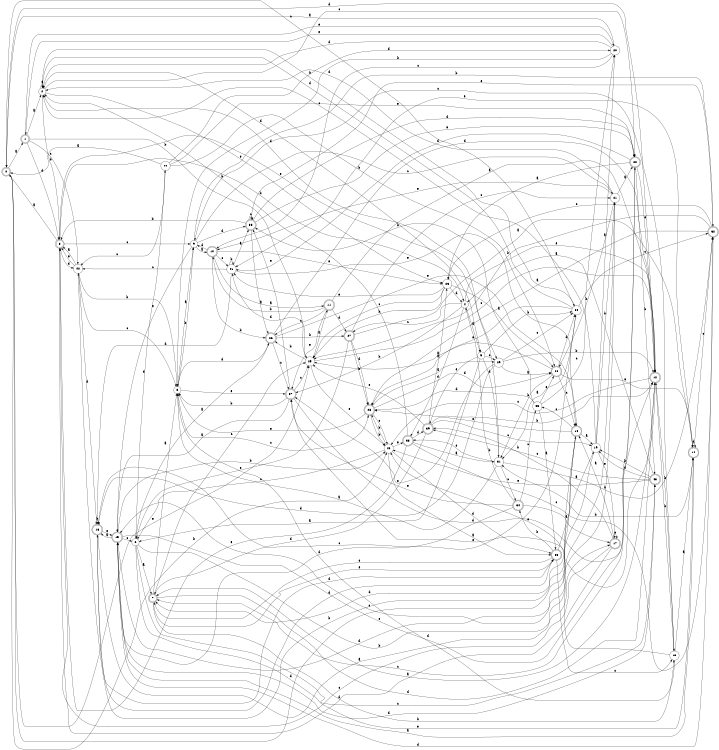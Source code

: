 digraph n36_5 {
__start0 [label="" shape="none"];

rankdir=LR;
size="8,5";

s0 [style="rounded,filled", color="black", fillcolor="white" shape="doublecircle", label="0"];
s1 [style="rounded,filled", color="black", fillcolor="white" shape="doublecircle", label="1"];
s2 [style="filled", color="black", fillcolor="white" shape="circle", label="2"];
s3 [style="rounded,filled", color="black", fillcolor="white" shape="doublecircle", label="3"];
s4 [style="filled", color="black", fillcolor="white" shape="circle", label="4"];
s5 [style="filled", color="black", fillcolor="white" shape="circle", label="5"];
s6 [style="filled", color="black", fillcolor="white" shape="circle", label="6"];
s7 [style="rounded,filled", color="black", fillcolor="white" shape="doublecircle", label="7"];
s8 [style="filled", color="black", fillcolor="white" shape="circle", label="8"];
s9 [style="filled", color="black", fillcolor="white" shape="circle", label="9"];
s10 [style="rounded,filled", color="black", fillcolor="white" shape="doublecircle", label="10"];
s11 [style="rounded,filled", color="black", fillcolor="white" shape="doublecircle", label="11"];
s12 [style="rounded,filled", color="black", fillcolor="white" shape="doublecircle", label="12"];
s13 [style="filled", color="black", fillcolor="white" shape="circle", label="13"];
s14 [style="rounded,filled", color="black", fillcolor="white" shape="doublecircle", label="14"];
s15 [style="rounded,filled", color="black", fillcolor="white" shape="doublecircle", label="15"];
s16 [style="rounded,filled", color="black", fillcolor="white" shape="doublecircle", label="16"];
s17 [style="rounded,filled", color="black", fillcolor="white" shape="doublecircle", label="17"];
s18 [style="rounded,filled", color="black", fillcolor="white" shape="doublecircle", label="18"];
s19 [style="filled", color="black", fillcolor="white" shape="circle", label="19"];
s20 [style="filled", color="black", fillcolor="white" shape="circle", label="20"];
s21 [style="filled", color="black", fillcolor="white" shape="circle", label="21"];
s22 [style="rounded,filled", color="black", fillcolor="white" shape="doublecircle", label="22"];
s23 [style="filled", color="black", fillcolor="white" shape="circle", label="23"];
s24 [style="rounded,filled", color="black", fillcolor="white" shape="doublecircle", label="24"];
s25 [style="filled", color="black", fillcolor="white" shape="circle", label="25"];
s26 [style="rounded,filled", color="black", fillcolor="white" shape="doublecircle", label="26"];
s27 [style="rounded,filled", color="black", fillcolor="white" shape="doublecircle", label="27"];
s28 [style="rounded,filled", color="black", fillcolor="white" shape="doublecircle", label="28"];
s29 [style="filled", color="black", fillcolor="white" shape="circle", label="29"];
s30 [style="filled", color="black", fillcolor="white" shape="circle", label="30"];
s31 [style="filled", color="black", fillcolor="white" shape="circle", label="31"];
s32 [style="rounded,filled", color="black", fillcolor="white" shape="doublecircle", label="32"];
s33 [style="rounded,filled", color="black", fillcolor="white" shape="doublecircle", label="33"];
s34 [style="rounded,filled", color="black", fillcolor="white" shape="doublecircle", label="34"];
s35 [style="filled", color="black", fillcolor="white" shape="circle", label="35"];
s36 [style="rounded,filled", color="black", fillcolor="white" shape="doublecircle", label="36"];
s37 [style="rounded,filled", color="black", fillcolor="white" shape="doublecircle", label="37"];
s38 [style="rounded,filled", color="black", fillcolor="white" shape="doublecircle", label="38"];
s39 [style="rounded,filled", color="black", fillcolor="white" shape="doublecircle", label="39"];
s40 [style="filled", color="black", fillcolor="white" shape="circle", label="40"];
s41 [style="filled", color="black", fillcolor="white" shape="circle", label="41"];
s42 [style="filled", color="black", fillcolor="white" shape="circle", label="42"];
s43 [style="rounded,filled", color="black", fillcolor="white" shape="doublecircle", label="43"];
s44 [style="filled", color="black", fillcolor="white" shape="circle", label="44"];
s0 -> s1 [label="a"];
s0 -> s40 [label="b"];
s0 -> s30 [label="c"];
s0 -> s18 [label="d"];
s0 -> s25 [label="e"];
s1 -> s2 [label="a"];
s1 -> s25 [label="b"];
s1 -> s42 [label="c"];
s1 -> s3 [label="d"];
s1 -> s20 [label="e"];
s2 -> s2 [label="a"];
s2 -> s3 [label="b"];
s2 -> s22 [label="c"];
s2 -> s5 [label="d"];
s2 -> s23 [label="e"];
s3 -> s0 [label="a"];
s3 -> s4 [label="b"];
s3 -> s9 [label="c"];
s3 -> s42 [label="d"];
s3 -> s29 [label="e"];
s4 -> s5 [label="a"];
s4 -> s37 [label="b"];
s4 -> s27 [label="c"];
s4 -> s38 [label="d"];
s4 -> s12 [label="e"];
s5 -> s6 [label="a"];
s5 -> s30 [label="b"];
s5 -> s29 [label="c"];
s5 -> s31 [label="d"];
s5 -> s39 [label="e"];
s6 -> s7 [label="a"];
s6 -> s21 [label="b"];
s6 -> s43 [label="c"];
s6 -> s44 [label="d"];
s6 -> s14 [label="e"];
s7 -> s8 [label="a"];
s7 -> s13 [label="b"];
s7 -> s25 [label="c"];
s7 -> s12 [label="d"];
s7 -> s36 [label="e"];
s8 -> s9 [label="a"];
s8 -> s9 [label="b"];
s8 -> s28 [label="c"];
s8 -> s26 [label="d"];
s8 -> s37 [label="e"];
s9 -> s10 [label="a"];
s9 -> s32 [label="b"];
s9 -> s21 [label="c"];
s9 -> s33 [label="d"];
s9 -> s15 [label="e"];
s10 -> s11 [label="a"];
s10 -> s26 [label="b"];
s10 -> s41 [label="c"];
s10 -> s9 [label="d"];
s10 -> s23 [label="e"];
s11 -> s12 [label="a"];
s11 -> s10 [label="b"];
s11 -> s26 [label="c"];
s11 -> s27 [label="d"];
s11 -> s37 [label="e"];
s12 -> s7 [label="a"];
s12 -> s13 [label="b"];
s12 -> s40 [label="c"];
s12 -> s0 [label="d"];
s12 -> s37 [label="e"];
s13 -> s14 [label="a"];
s13 -> s12 [label="b"];
s13 -> s9 [label="c"];
s13 -> s8 [label="d"];
s13 -> s40 [label="e"];
s14 -> s15 [label="a"];
s14 -> s31 [label="b"];
s14 -> s32 [label="c"];
s14 -> s14 [label="d"];
s14 -> s41 [label="e"];
s15 -> s16 [label="a"];
s15 -> s40 [label="b"];
s15 -> s6 [label="c"];
s15 -> s43 [label="d"];
s15 -> s22 [label="e"];
s16 -> s17 [label="a"];
s16 -> s16 [label="b"];
s16 -> s30 [label="c"];
s16 -> s36 [label="d"];
s16 -> s15 [label="e"];
s17 -> s18 [label="a"];
s17 -> s39 [label="b"];
s17 -> s3 [label="c"];
s17 -> s3 [label="d"];
s17 -> s17 [label="e"];
s18 -> s19 [label="a"];
s18 -> s42 [label="b"];
s18 -> s35 [label="c"];
s18 -> s7 [label="d"];
s18 -> s28 [label="e"];
s19 -> s20 [label="a"];
s19 -> s21 [label="b"];
s19 -> s2 [label="c"];
s19 -> s15 [label="d"];
s19 -> s17 [label="e"];
s20 -> s0 [label="a"];
s20 -> s8 [label="b"];
s20 -> s10 [label="c"];
s20 -> s2 [label="d"];
s20 -> s1 [label="e"];
s21 -> s22 [label="a"];
s21 -> s24 [label="b"];
s21 -> s15 [label="c"];
s21 -> s2 [label="d"];
s21 -> s10 [label="e"];
s22 -> s23 [label="a"];
s22 -> s43 [label="b"];
s22 -> s7 [label="c"];
s22 -> s41 [label="d"];
s22 -> s12 [label="e"];
s23 -> s24 [label="a"];
s23 -> s25 [label="b"];
s23 -> s25 [label="c"];
s23 -> s4 [label="d"];
s23 -> s41 [label="e"];
s24 -> s25 [label="a"];
s24 -> s31 [label="b"];
s24 -> s18 [label="c"];
s24 -> s30 [label="d"];
s24 -> s14 [label="e"];
s25 -> s11 [label="a"];
s25 -> s26 [label="b"];
s25 -> s12 [label="c"];
s25 -> s41 [label="d"];
s25 -> s40 [label="e"];
s26 -> s6 [label="a"];
s26 -> s27 [label="b"];
s26 -> s37 [label="c"];
s26 -> s12 [label="d"];
s26 -> s18 [label="e"];
s27 -> s14 [label="a"];
s27 -> s28 [label="b"];
s27 -> s21 [label="c"];
s27 -> s28 [label="d"];
s27 -> s6 [label="e"];
s28 -> s29 [label="a"];
s28 -> s40 [label="b"];
s28 -> s40 [label="c"];
s28 -> s24 [label="d"];
s28 -> s8 [label="e"];
s29 -> s24 [label="a"];
s29 -> s12 [label="b"];
s29 -> s30 [label="c"];
s29 -> s16 [label="d"];
s29 -> s37 [label="e"];
s30 -> s31 [label="a"];
s30 -> s2 [label="b"];
s30 -> s32 [label="c"];
s30 -> s2 [label="d"];
s30 -> s28 [label="e"];
s31 -> s8 [label="a"];
s31 -> s32 [label="b"];
s31 -> s34 [label="c"];
s31 -> s2 [label="d"];
s31 -> s38 [label="e"];
s32 -> s28 [label="a"];
s32 -> s25 [label="b"];
s32 -> s23 [label="c"];
s32 -> s15 [label="d"];
s32 -> s33 [label="e"];
s33 -> s26 [label="a"];
s33 -> s3 [label="b"];
s33 -> s33 [label="c"];
s33 -> s22 [label="d"];
s33 -> s22 [label="e"];
s34 -> s17 [label="a"];
s34 -> s4 [label="b"];
s34 -> s35 [label="c"];
s34 -> s15 [label="d"];
s34 -> s37 [label="e"];
s35 -> s36 [label="a"];
s35 -> s33 [label="b"];
s35 -> s20 [label="c"];
s35 -> s28 [label="d"];
s35 -> s24 [label="e"];
s36 -> s19 [label="a"];
s36 -> s34 [label="b"];
s36 -> s13 [label="c"];
s36 -> s16 [label="d"];
s36 -> s7 [label="e"];
s37 -> s15 [label="a"];
s37 -> s8 [label="b"];
s37 -> s25 [label="c"];
s37 -> s12 [label="d"];
s37 -> s33 [label="e"];
s38 -> s31 [label="a"];
s38 -> s2 [label="b"];
s38 -> s32 [label="c"];
s38 -> s39 [label="d"];
s38 -> s3 [label="e"];
s39 -> s23 [label="a"];
s39 -> s12 [label="b"];
s39 -> s19 [label="c"];
s39 -> s7 [label="d"];
s39 -> s25 [label="e"];
s40 -> s36 [label="a"];
s40 -> s28 [label="b"];
s40 -> s6 [label="c"];
s40 -> s36 [label="d"];
s40 -> s38 [label="e"];
s41 -> s33 [label="a"];
s41 -> s41 [label="b"];
s41 -> s42 [label="c"];
s41 -> s16 [label="d"];
s41 -> s18 [label="e"];
s42 -> s3 [label="a"];
s42 -> s8 [label="b"];
s42 -> s8 [label="c"];
s42 -> s16 [label="d"];
s42 -> s3 [label="e"];
s43 -> s4 [label="a"];
s43 -> s19 [label="b"];
s43 -> s39 [label="c"];
s43 -> s19 [label="d"];
s43 -> s40 [label="e"];
s44 -> s0 [label="a"];
s44 -> s24 [label="b"];
s44 -> s42 [label="c"];
s44 -> s20 [label="d"];
s44 -> s22 [label="e"];

}